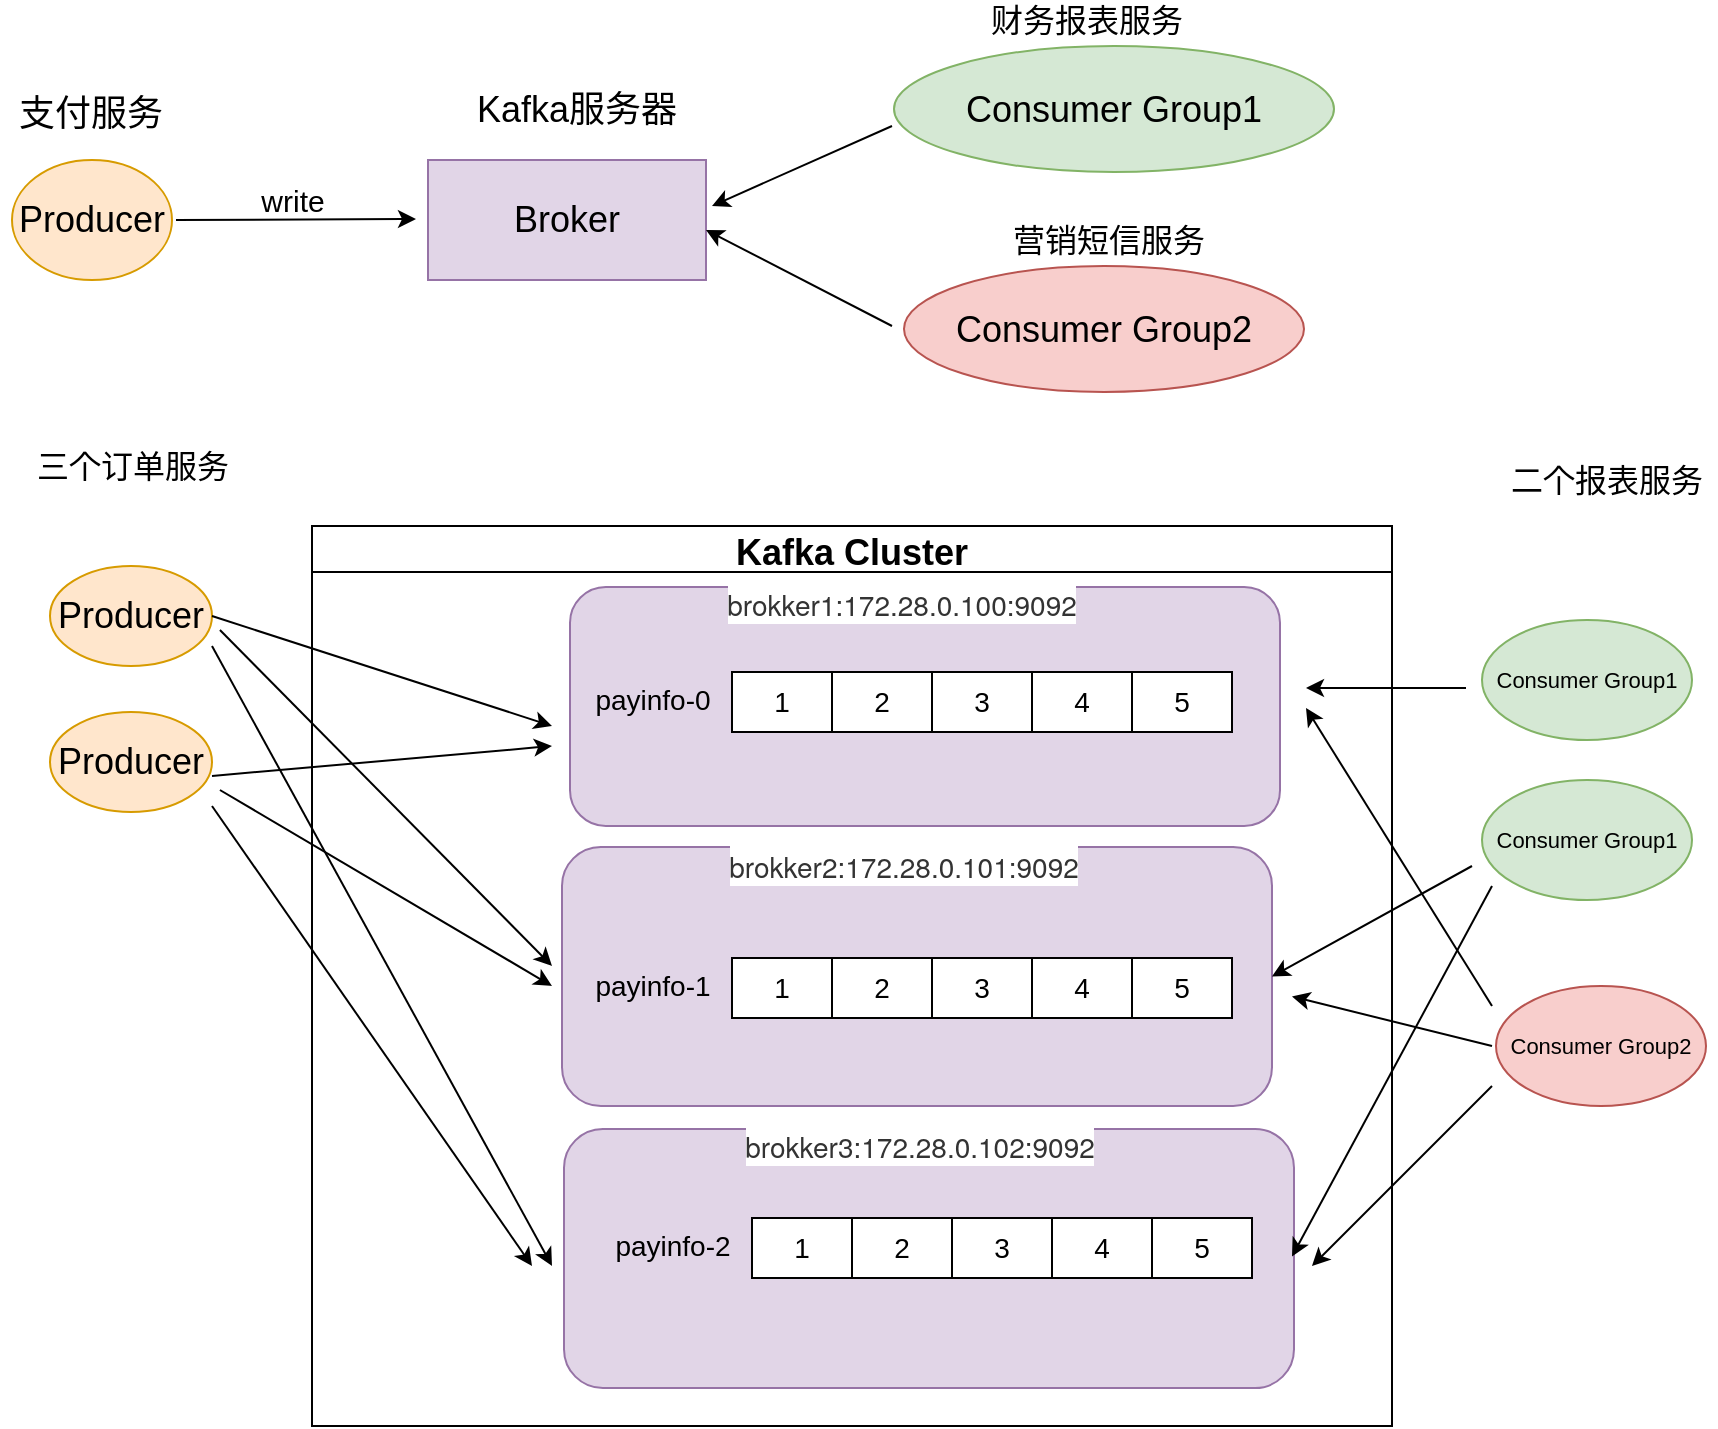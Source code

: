 <mxfile version="18.0.2" type="github">
  <diagram id="shJOujlL5YY14u-s4mY1" name="Page-1">
    <mxGraphModel dx="1011" dy="623" grid="1" gridSize="10" guides="1" tooltips="1" connect="1" arrows="1" fold="1" page="1" pageScale="1" pageWidth="827" pageHeight="1169" math="0" shadow="0">
      <root>
        <mxCell id="0" />
        <mxCell id="1" parent="0" />
        <mxCell id="rsRlFiuvsZik1qRaLmXJ-1" value="&lt;font style=&quot;font-size: 18px;&quot;&gt;Producer&lt;/font&gt;" style="ellipse;whiteSpace=wrap;html=1;fillColor=#ffe6cc;strokeColor=#d79b00;" vertex="1" parent="1">
          <mxGeometry x="100" y="217" width="80" height="60" as="geometry" />
        </mxCell>
        <mxCell id="rsRlFiuvsZik1qRaLmXJ-2" value="Kafka Cluster" style="swimlane;fontSize=18;" vertex="1" parent="1">
          <mxGeometry x="250" y="400" width="540" height="450" as="geometry" />
        </mxCell>
        <mxCell id="rsRlFiuvsZik1qRaLmXJ-50" value="" style="rounded=1;whiteSpace=wrap;html=1;fontSize=16;fillColor=#e1d5e7;strokeColor=#9673a6;" vertex="1" parent="rsRlFiuvsZik1qRaLmXJ-2">
          <mxGeometry x="129" y="30.5" width="355" height="119.5" as="geometry" />
        </mxCell>
        <mxCell id="rsRlFiuvsZik1qRaLmXJ-53" value="&lt;span style=&quot;color: rgb(51, 51, 51); font-family: &amp;quot;Helvetica Neue&amp;quot;, Helvetica, Arial, sans-serif; font-size: 14px; text-align: start; background-color: rgb(255, 255, 255);&quot;&gt;brokker1:172.28.0.100:9092&lt;/span&gt;" style="text;html=1;strokeColor=none;fillColor=none;align=center;verticalAlign=middle;whiteSpace=wrap;rounded=0;fontSize=16;" vertex="1" parent="rsRlFiuvsZik1qRaLmXJ-2">
          <mxGeometry x="241" y="24" width="108" height="30" as="geometry" />
        </mxCell>
        <mxCell id="rsRlFiuvsZik1qRaLmXJ-3" value="" style="endArrow=classic;html=1;rounded=0;fontSize=18;" edge="1" parent="1">
          <mxGeometry width="50" height="50" relative="1" as="geometry">
            <mxPoint x="182" y="247" as="sourcePoint" />
            <mxPoint x="302" y="246.5" as="targetPoint" />
          </mxGeometry>
        </mxCell>
        <mxCell id="rsRlFiuvsZik1qRaLmXJ-4" value="Broker" style="rounded=0;whiteSpace=wrap;html=1;fontSize=18;fillColor=#e1d5e7;strokeColor=#9673a6;" vertex="1" parent="1">
          <mxGeometry x="308" y="217" width="139" height="60" as="geometry" />
        </mxCell>
        <mxCell id="rsRlFiuvsZik1qRaLmXJ-5" value="支付服务" style="text;html=1;align=center;verticalAlign=middle;resizable=0;points=[];autosize=1;strokeColor=none;fillColor=none;fontSize=18;" vertex="1" parent="1">
          <mxGeometry x="94" y="179" width="90" height="30" as="geometry" />
        </mxCell>
        <mxCell id="rsRlFiuvsZik1qRaLmXJ-6" value="Kafka服务器" style="text;html=1;align=center;verticalAlign=middle;resizable=0;points=[];autosize=1;strokeColor=none;fillColor=none;fontSize=18;" vertex="1" parent="1">
          <mxGeometry x="322" y="177" width="120" height="30" as="geometry" />
        </mxCell>
        <mxCell id="rsRlFiuvsZik1qRaLmXJ-7" value="&lt;span style=&quot;font-size: 18px;&quot;&gt;Consumer Group1&lt;/span&gt;" style="ellipse;whiteSpace=wrap;html=1;fillColor=#d5e8d4;strokeColor=#82b366;" vertex="1" parent="1">
          <mxGeometry x="541" y="160" width="220" height="63" as="geometry" />
        </mxCell>
        <mxCell id="rsRlFiuvsZik1qRaLmXJ-8" value="" style="endArrow=classic;html=1;rounded=0;fontSize=18;" edge="1" parent="1">
          <mxGeometry width="50" height="50" relative="1" as="geometry">
            <mxPoint x="540" y="200" as="sourcePoint" />
            <mxPoint x="450" y="240" as="targetPoint" />
          </mxGeometry>
        </mxCell>
        <mxCell id="rsRlFiuvsZik1qRaLmXJ-9" value="&lt;font style=&quot;font-size: 15px;&quot;&gt;write&lt;/font&gt;" style="text;html=1;align=center;verticalAlign=middle;resizable=0;points=[];autosize=1;strokeColor=none;fillColor=none;fontSize=18;" vertex="1" parent="1">
          <mxGeometry x="215" y="222" width="50" height="30" as="geometry" />
        </mxCell>
        <mxCell id="rsRlFiuvsZik1qRaLmXJ-11" value="&lt;font style=&quot;font-size: 18px;&quot;&gt;Producer&lt;/font&gt;" style="ellipse;whiteSpace=wrap;html=1;fillColor=#ffe6cc;strokeColor=#d79b00;" vertex="1" parent="1">
          <mxGeometry x="119" y="420" width="81" height="50" as="geometry" />
        </mxCell>
        <mxCell id="rsRlFiuvsZik1qRaLmXJ-12" value="&lt;font style=&quot;font-size: 18px;&quot;&gt;Producer&lt;/font&gt;" style="ellipse;whiteSpace=wrap;html=1;fillColor=#ffe6cc;strokeColor=#d79b00;" vertex="1" parent="1">
          <mxGeometry x="119" y="493" width="81" height="50" as="geometry" />
        </mxCell>
        <mxCell id="rsRlFiuvsZik1qRaLmXJ-30" value="财务报表服务" style="text;html=1;align=center;verticalAlign=middle;resizable=0;points=[];autosize=1;strokeColor=none;fillColor=none;fontSize=16;" vertex="1" parent="1">
          <mxGeometry x="582" y="137" width="110" height="20" as="geometry" />
        </mxCell>
        <mxCell id="rsRlFiuvsZik1qRaLmXJ-47" value="三个订单服务" style="text;html=1;align=center;verticalAlign=middle;resizable=0;points=[];autosize=1;strokeColor=none;fillColor=none;fontSize=16;" vertex="1" parent="1">
          <mxGeometry x="105" y="360" width="110" height="20" as="geometry" />
        </mxCell>
        <mxCell id="rsRlFiuvsZik1qRaLmXJ-51" value="" style="rounded=1;whiteSpace=wrap;html=1;fontSize=16;fillColor=#e1d5e7;strokeColor=#9673a6;" vertex="1" parent="1">
          <mxGeometry x="375" y="560.5" width="355" height="129.5" as="geometry" />
        </mxCell>
        <mxCell id="rsRlFiuvsZik1qRaLmXJ-52" value="" style="rounded=1;whiteSpace=wrap;html=1;fontSize=16;fillColor=#e1d5e7;strokeColor=#9673a6;" vertex="1" parent="1">
          <mxGeometry x="376" y="701.5" width="365" height="129.5" as="geometry" />
        </mxCell>
        <mxCell id="rsRlFiuvsZik1qRaLmXJ-55" value="&lt;span style=&quot;color: rgb(51, 51, 51); font-family: &amp;quot;Helvetica Neue&amp;quot;, Helvetica, Arial, sans-serif; font-size: 14px; text-align: start; background-color: rgb(255, 255, 255);&quot;&gt;brokker2:172.28.0.101:9092&lt;/span&gt;" style="text;html=1;strokeColor=none;fillColor=none;align=center;verticalAlign=middle;whiteSpace=wrap;rounded=0;fontSize=16;" vertex="1" parent="1">
          <mxGeometry x="492" y="555" width="108" height="30" as="geometry" />
        </mxCell>
        <mxCell id="rsRlFiuvsZik1qRaLmXJ-56" value="&lt;span style=&quot;color: rgb(51, 51, 51); font-family: &amp;quot;Helvetica Neue&amp;quot;, Helvetica, Arial, sans-serif; font-size: 14px; text-align: start; background-color: rgb(255, 255, 255);&quot;&gt;brokker3:172.28.0.102:9092&lt;/span&gt;" style="text;html=1;strokeColor=none;fillColor=none;align=center;verticalAlign=middle;whiteSpace=wrap;rounded=0;fontSize=16;" vertex="1" parent="1">
          <mxGeometry x="500" y="695" width="108" height="30" as="geometry" />
        </mxCell>
        <mxCell id="rsRlFiuvsZik1qRaLmXJ-74" value="" style="shape=table;startSize=0;container=1;collapsible=0;childLayout=tableLayout;fontSize=14;" vertex="1" parent="1">
          <mxGeometry x="460" y="473" width="250" height="30" as="geometry" />
        </mxCell>
        <mxCell id="rsRlFiuvsZik1qRaLmXJ-75" value="" style="shape=tableRow;horizontal=0;startSize=0;swimlaneHead=0;swimlaneBody=0;top=0;left=0;bottom=0;right=0;collapsible=0;dropTarget=0;fillColor=none;points=[[0,0.5],[1,0.5]];portConstraint=eastwest;fontSize=14;" vertex="1" parent="rsRlFiuvsZik1qRaLmXJ-74">
          <mxGeometry width="250" height="30" as="geometry" />
        </mxCell>
        <mxCell id="rsRlFiuvsZik1qRaLmXJ-76" value="1" style="shape=partialRectangle;html=1;whiteSpace=wrap;connectable=0;overflow=hidden;fillColor=none;top=0;left=0;bottom=0;right=0;pointerEvents=1;fontSize=14;" vertex="1" parent="rsRlFiuvsZik1qRaLmXJ-75">
          <mxGeometry width="50" height="30" as="geometry">
            <mxRectangle width="50" height="30" as="alternateBounds" />
          </mxGeometry>
        </mxCell>
        <mxCell id="rsRlFiuvsZik1qRaLmXJ-77" value="2" style="shape=partialRectangle;html=1;whiteSpace=wrap;connectable=0;overflow=hidden;fillColor=none;top=0;left=0;bottom=0;right=0;pointerEvents=1;fontSize=14;" vertex="1" parent="rsRlFiuvsZik1qRaLmXJ-75">
          <mxGeometry x="50" width="50" height="30" as="geometry">
            <mxRectangle width="50" height="30" as="alternateBounds" />
          </mxGeometry>
        </mxCell>
        <mxCell id="rsRlFiuvsZik1qRaLmXJ-78" value="3" style="shape=partialRectangle;html=1;whiteSpace=wrap;connectable=0;overflow=hidden;fillColor=none;top=0;left=0;bottom=0;right=0;pointerEvents=1;fontSize=14;" vertex="1" parent="rsRlFiuvsZik1qRaLmXJ-75">
          <mxGeometry x="100" width="50" height="30" as="geometry">
            <mxRectangle width="50" height="30" as="alternateBounds" />
          </mxGeometry>
        </mxCell>
        <mxCell id="rsRlFiuvsZik1qRaLmXJ-79" value="4" style="shape=partialRectangle;html=1;whiteSpace=wrap;connectable=0;overflow=hidden;fillColor=none;top=0;left=0;bottom=0;right=0;pointerEvents=1;fontSize=14;" vertex="1" parent="rsRlFiuvsZik1qRaLmXJ-75">
          <mxGeometry x="150" width="50" height="30" as="geometry">
            <mxRectangle width="50" height="30" as="alternateBounds" />
          </mxGeometry>
        </mxCell>
        <mxCell id="rsRlFiuvsZik1qRaLmXJ-80" value="5" style="shape=partialRectangle;html=1;whiteSpace=wrap;connectable=0;overflow=hidden;fillColor=none;top=0;left=0;bottom=0;right=0;pointerEvents=1;fontSize=14;" vertex="1" parent="rsRlFiuvsZik1qRaLmXJ-75">
          <mxGeometry x="200" width="50" height="30" as="geometry">
            <mxRectangle width="50" height="30" as="alternateBounds" />
          </mxGeometry>
        </mxCell>
        <mxCell id="rsRlFiuvsZik1qRaLmXJ-81" value="payinfo-0" style="text;html=1;align=center;verticalAlign=middle;resizable=0;points=[];autosize=1;strokeColor=none;fillColor=none;fontSize=14;" vertex="1" parent="1">
          <mxGeometry x="385" y="477" width="70" height="20" as="geometry" />
        </mxCell>
        <mxCell id="rsRlFiuvsZik1qRaLmXJ-92" value="" style="shape=table;startSize=0;container=1;collapsible=0;childLayout=tableLayout;fontSize=14;" vertex="1" parent="1">
          <mxGeometry x="460" y="616" width="250" height="30" as="geometry" />
        </mxCell>
        <mxCell id="rsRlFiuvsZik1qRaLmXJ-93" value="" style="shape=tableRow;horizontal=0;startSize=0;swimlaneHead=0;swimlaneBody=0;top=0;left=0;bottom=0;right=0;collapsible=0;dropTarget=0;fillColor=none;points=[[0,0.5],[1,0.5]];portConstraint=eastwest;fontSize=14;" vertex="1" parent="rsRlFiuvsZik1qRaLmXJ-92">
          <mxGeometry width="250" height="30" as="geometry" />
        </mxCell>
        <mxCell id="rsRlFiuvsZik1qRaLmXJ-94" value="1" style="shape=partialRectangle;html=1;whiteSpace=wrap;connectable=0;overflow=hidden;fillColor=none;top=0;left=0;bottom=0;right=0;pointerEvents=1;fontSize=14;" vertex="1" parent="rsRlFiuvsZik1qRaLmXJ-93">
          <mxGeometry width="50" height="30" as="geometry">
            <mxRectangle width="50" height="30" as="alternateBounds" />
          </mxGeometry>
        </mxCell>
        <mxCell id="rsRlFiuvsZik1qRaLmXJ-95" value="2" style="shape=partialRectangle;html=1;whiteSpace=wrap;connectable=0;overflow=hidden;fillColor=none;top=0;left=0;bottom=0;right=0;pointerEvents=1;fontSize=14;" vertex="1" parent="rsRlFiuvsZik1qRaLmXJ-93">
          <mxGeometry x="50" width="50" height="30" as="geometry">
            <mxRectangle width="50" height="30" as="alternateBounds" />
          </mxGeometry>
        </mxCell>
        <mxCell id="rsRlFiuvsZik1qRaLmXJ-96" value="3" style="shape=partialRectangle;html=1;whiteSpace=wrap;connectable=0;overflow=hidden;fillColor=none;top=0;left=0;bottom=0;right=0;pointerEvents=1;fontSize=14;" vertex="1" parent="rsRlFiuvsZik1qRaLmXJ-93">
          <mxGeometry x="100" width="50" height="30" as="geometry">
            <mxRectangle width="50" height="30" as="alternateBounds" />
          </mxGeometry>
        </mxCell>
        <mxCell id="rsRlFiuvsZik1qRaLmXJ-97" value="4" style="shape=partialRectangle;html=1;whiteSpace=wrap;connectable=0;overflow=hidden;fillColor=none;top=0;left=0;bottom=0;right=0;pointerEvents=1;fontSize=14;" vertex="1" parent="rsRlFiuvsZik1qRaLmXJ-93">
          <mxGeometry x="150" width="50" height="30" as="geometry">
            <mxRectangle width="50" height="30" as="alternateBounds" />
          </mxGeometry>
        </mxCell>
        <mxCell id="rsRlFiuvsZik1qRaLmXJ-98" value="5" style="shape=partialRectangle;html=1;whiteSpace=wrap;connectable=0;overflow=hidden;fillColor=none;top=0;left=0;bottom=0;right=0;pointerEvents=1;fontSize=14;" vertex="1" parent="rsRlFiuvsZik1qRaLmXJ-93">
          <mxGeometry x="200" width="50" height="30" as="geometry">
            <mxRectangle width="50" height="30" as="alternateBounds" />
          </mxGeometry>
        </mxCell>
        <mxCell id="rsRlFiuvsZik1qRaLmXJ-99" value="payinfo-1" style="text;html=1;align=center;verticalAlign=middle;resizable=0;points=[];autosize=1;strokeColor=none;fillColor=none;fontSize=14;" vertex="1" parent="1">
          <mxGeometry x="385" y="620" width="70" height="20" as="geometry" />
        </mxCell>
        <mxCell id="rsRlFiuvsZik1qRaLmXJ-100" value="" style="shape=table;startSize=0;container=1;collapsible=0;childLayout=tableLayout;fontSize=14;" vertex="1" parent="1">
          <mxGeometry x="470" y="746" width="250" height="30" as="geometry" />
        </mxCell>
        <mxCell id="rsRlFiuvsZik1qRaLmXJ-101" value="" style="shape=tableRow;horizontal=0;startSize=0;swimlaneHead=0;swimlaneBody=0;top=0;left=0;bottom=0;right=0;collapsible=0;dropTarget=0;fillColor=none;points=[[0,0.5],[1,0.5]];portConstraint=eastwest;fontSize=14;" vertex="1" parent="rsRlFiuvsZik1qRaLmXJ-100">
          <mxGeometry width="250" height="30" as="geometry" />
        </mxCell>
        <mxCell id="rsRlFiuvsZik1qRaLmXJ-102" value="1" style="shape=partialRectangle;html=1;whiteSpace=wrap;connectable=0;overflow=hidden;fillColor=none;top=0;left=0;bottom=0;right=0;pointerEvents=1;fontSize=14;" vertex="1" parent="rsRlFiuvsZik1qRaLmXJ-101">
          <mxGeometry width="50" height="30" as="geometry">
            <mxRectangle width="50" height="30" as="alternateBounds" />
          </mxGeometry>
        </mxCell>
        <mxCell id="rsRlFiuvsZik1qRaLmXJ-103" value="2" style="shape=partialRectangle;html=1;whiteSpace=wrap;connectable=0;overflow=hidden;fillColor=none;top=0;left=0;bottom=0;right=0;pointerEvents=1;fontSize=14;" vertex="1" parent="rsRlFiuvsZik1qRaLmXJ-101">
          <mxGeometry x="50" width="50" height="30" as="geometry">
            <mxRectangle width="50" height="30" as="alternateBounds" />
          </mxGeometry>
        </mxCell>
        <mxCell id="rsRlFiuvsZik1qRaLmXJ-104" value="3" style="shape=partialRectangle;html=1;whiteSpace=wrap;connectable=0;overflow=hidden;fillColor=none;top=0;left=0;bottom=0;right=0;pointerEvents=1;fontSize=14;" vertex="1" parent="rsRlFiuvsZik1qRaLmXJ-101">
          <mxGeometry x="100" width="50" height="30" as="geometry">
            <mxRectangle width="50" height="30" as="alternateBounds" />
          </mxGeometry>
        </mxCell>
        <mxCell id="rsRlFiuvsZik1qRaLmXJ-105" value="4" style="shape=partialRectangle;html=1;whiteSpace=wrap;connectable=0;overflow=hidden;fillColor=none;top=0;left=0;bottom=0;right=0;pointerEvents=1;fontSize=14;" vertex="1" parent="rsRlFiuvsZik1qRaLmXJ-101">
          <mxGeometry x="150" width="50" height="30" as="geometry">
            <mxRectangle width="50" height="30" as="alternateBounds" />
          </mxGeometry>
        </mxCell>
        <mxCell id="rsRlFiuvsZik1qRaLmXJ-106" value="5" style="shape=partialRectangle;html=1;whiteSpace=wrap;connectable=0;overflow=hidden;fillColor=none;top=0;left=0;bottom=0;right=0;pointerEvents=1;fontSize=14;" vertex="1" parent="rsRlFiuvsZik1qRaLmXJ-101">
          <mxGeometry x="200" width="50" height="30" as="geometry">
            <mxRectangle width="50" height="30" as="alternateBounds" />
          </mxGeometry>
        </mxCell>
        <mxCell id="rsRlFiuvsZik1qRaLmXJ-107" value="payinfo-2" style="text;html=1;align=center;verticalAlign=middle;resizable=0;points=[];autosize=1;strokeColor=none;fillColor=none;fontSize=14;" vertex="1" parent="1">
          <mxGeometry x="395" y="750" width="70" height="20" as="geometry" />
        </mxCell>
        <mxCell id="rsRlFiuvsZik1qRaLmXJ-117" value="" style="endArrow=classic;html=1;rounded=0;fontSize=14;exitX=1;exitY=0.5;exitDx=0;exitDy=0;" edge="1" parent="1" source="rsRlFiuvsZik1qRaLmXJ-11">
          <mxGeometry width="50" height="50" relative="1" as="geometry">
            <mxPoint x="210" y="450" as="sourcePoint" />
            <mxPoint x="370" y="500" as="targetPoint" />
          </mxGeometry>
        </mxCell>
        <mxCell id="rsRlFiuvsZik1qRaLmXJ-118" value="" style="endArrow=classic;html=1;rounded=0;fontSize=14;exitX=1.049;exitY=0.64;exitDx=0;exitDy=0;exitPerimeter=0;" edge="1" parent="1" source="rsRlFiuvsZik1qRaLmXJ-11">
          <mxGeometry width="50" height="50" relative="1" as="geometry">
            <mxPoint x="210" y="460" as="sourcePoint" />
            <mxPoint x="370" y="620" as="targetPoint" />
          </mxGeometry>
        </mxCell>
        <mxCell id="rsRlFiuvsZik1qRaLmXJ-119" value="" style="endArrow=classic;html=1;rounded=0;fontSize=14;" edge="1" parent="1">
          <mxGeometry width="50" height="50" relative="1" as="geometry">
            <mxPoint x="200" y="460" as="sourcePoint" />
            <mxPoint x="370" y="770" as="targetPoint" />
          </mxGeometry>
        </mxCell>
        <mxCell id="rsRlFiuvsZik1qRaLmXJ-120" value="" style="endArrow=classic;html=1;rounded=0;fontSize=14;exitX=1;exitY=0.5;exitDx=0;exitDy=0;" edge="1" parent="1">
          <mxGeometry width="50" height="50" relative="1" as="geometry">
            <mxPoint x="200" y="525" as="sourcePoint" />
            <mxPoint x="370" y="510" as="targetPoint" />
          </mxGeometry>
        </mxCell>
        <mxCell id="rsRlFiuvsZik1qRaLmXJ-121" value="" style="endArrow=classic;html=1;rounded=0;fontSize=14;exitX=1.049;exitY=0.64;exitDx=0;exitDy=0;exitPerimeter=0;" edge="1" parent="1">
          <mxGeometry width="50" height="50" relative="1" as="geometry">
            <mxPoint x="203.969" y="532" as="sourcePoint" />
            <mxPoint x="370" y="630" as="targetPoint" />
          </mxGeometry>
        </mxCell>
        <mxCell id="rsRlFiuvsZik1qRaLmXJ-122" value="" style="endArrow=classic;html=1;rounded=0;fontSize=14;" edge="1" parent="1">
          <mxGeometry width="50" height="50" relative="1" as="geometry">
            <mxPoint x="200" y="540" as="sourcePoint" />
            <mxPoint x="360" y="770" as="targetPoint" />
          </mxGeometry>
        </mxCell>
        <mxCell id="rsRlFiuvsZik1qRaLmXJ-123" value="&lt;font style=&quot;font-size: 11px;&quot;&gt;Consumer Group1&lt;/font&gt;" style="ellipse;whiteSpace=wrap;html=1;fillColor=#d5e8d4;strokeColor=#82b366;" vertex="1" parent="1">
          <mxGeometry x="835" y="447" width="105" height="60" as="geometry" />
        </mxCell>
        <mxCell id="rsRlFiuvsZik1qRaLmXJ-124" value="二个报表服务" style="text;html=1;align=center;verticalAlign=middle;resizable=0;points=[];autosize=1;strokeColor=none;fillColor=none;fontSize=16;" vertex="1" parent="1">
          <mxGeometry x="842" y="367" width="110" height="20" as="geometry" />
        </mxCell>
        <mxCell id="rsRlFiuvsZik1qRaLmXJ-125" value="&lt;span style=&quot;font-size: 11px;&quot;&gt;Consumer Group1&lt;/span&gt;" style="ellipse;whiteSpace=wrap;html=1;fillColor=#d5e8d4;strokeColor=#82b366;" vertex="1" parent="1">
          <mxGeometry x="835" y="527" width="105" height="60" as="geometry" />
        </mxCell>
        <mxCell id="rsRlFiuvsZik1qRaLmXJ-126" value="" style="endArrow=classic;html=1;rounded=0;fontSize=18;" edge="1" parent="1">
          <mxGeometry width="50" height="50" relative="1" as="geometry">
            <mxPoint x="827" y="481" as="sourcePoint" />
            <mxPoint x="747" y="481" as="targetPoint" />
          </mxGeometry>
        </mxCell>
        <mxCell id="rsRlFiuvsZik1qRaLmXJ-128" value="" style="endArrow=classic;html=1;rounded=0;fontSize=18;entryX=1;entryY=0.5;entryDx=0;entryDy=0;" edge="1" parent="1" target="rsRlFiuvsZik1qRaLmXJ-51">
          <mxGeometry width="50" height="50" relative="1" as="geometry">
            <mxPoint x="830" y="570" as="sourcePoint" />
            <mxPoint x="757" y="491" as="targetPoint" />
          </mxGeometry>
        </mxCell>
        <mxCell id="rsRlFiuvsZik1qRaLmXJ-129" value="" style="endArrow=classic;html=1;rounded=0;fontSize=18;entryX=1;entryY=0.5;entryDx=0;entryDy=0;" edge="1" parent="1">
          <mxGeometry width="50" height="50" relative="1" as="geometry">
            <mxPoint x="840" y="580" as="sourcePoint" />
            <mxPoint x="740" y="765.25" as="targetPoint" />
          </mxGeometry>
        </mxCell>
        <mxCell id="rsRlFiuvsZik1qRaLmXJ-146" value="&lt;span style=&quot;font-size: 18px;&quot;&gt;Consumer Group2&lt;/span&gt;" style="ellipse;whiteSpace=wrap;html=1;fillColor=#f8cecc;strokeColor=#b85450;" vertex="1" parent="1">
          <mxGeometry x="546" y="270" width="200" height="63" as="geometry" />
        </mxCell>
        <mxCell id="rsRlFiuvsZik1qRaLmXJ-147" value="" style="endArrow=classic;html=1;rounded=0;fontSize=18;" edge="1" parent="1">
          <mxGeometry width="50" height="50" relative="1" as="geometry">
            <mxPoint x="540" y="300" as="sourcePoint" />
            <mxPoint x="447" y="252" as="targetPoint" />
          </mxGeometry>
        </mxCell>
        <mxCell id="rsRlFiuvsZik1qRaLmXJ-149" value="营销短信服务" style="text;html=1;align=center;verticalAlign=middle;resizable=0;points=[];autosize=1;strokeColor=none;fillColor=none;fontSize=16;" vertex="1" parent="1">
          <mxGeometry x="593" y="247" width="110" height="20" as="geometry" />
        </mxCell>
        <mxCell id="rsRlFiuvsZik1qRaLmXJ-150" value="&lt;span style=&quot;font-size: 11px;&quot;&gt;Consumer Group2&lt;/span&gt;" style="ellipse;whiteSpace=wrap;html=1;fillColor=#f8cecc;strokeColor=#b85450;" vertex="1" parent="1">
          <mxGeometry x="842" y="630" width="105" height="60" as="geometry" />
        </mxCell>
        <mxCell id="rsRlFiuvsZik1qRaLmXJ-151" value="" style="endArrow=classic;html=1;rounded=0;fontSize=18;" edge="1" parent="1">
          <mxGeometry width="50" height="50" relative="1" as="geometry">
            <mxPoint x="840" y="640" as="sourcePoint" />
            <mxPoint x="747" y="491" as="targetPoint" />
          </mxGeometry>
        </mxCell>
        <mxCell id="rsRlFiuvsZik1qRaLmXJ-152" value="" style="endArrow=classic;html=1;rounded=0;fontSize=18;entryX=1;entryY=0.5;entryDx=0;entryDy=0;" edge="1" parent="1">
          <mxGeometry width="50" height="50" relative="1" as="geometry">
            <mxPoint x="840" y="660" as="sourcePoint" />
            <mxPoint x="740" y="635.25" as="targetPoint" />
          </mxGeometry>
        </mxCell>
        <mxCell id="rsRlFiuvsZik1qRaLmXJ-153" value="" style="endArrow=classic;html=1;rounded=0;fontSize=18;" edge="1" parent="1">
          <mxGeometry width="50" height="50" relative="1" as="geometry">
            <mxPoint x="840" y="680" as="sourcePoint" />
            <mxPoint x="750" y="770" as="targetPoint" />
          </mxGeometry>
        </mxCell>
      </root>
    </mxGraphModel>
  </diagram>
</mxfile>

